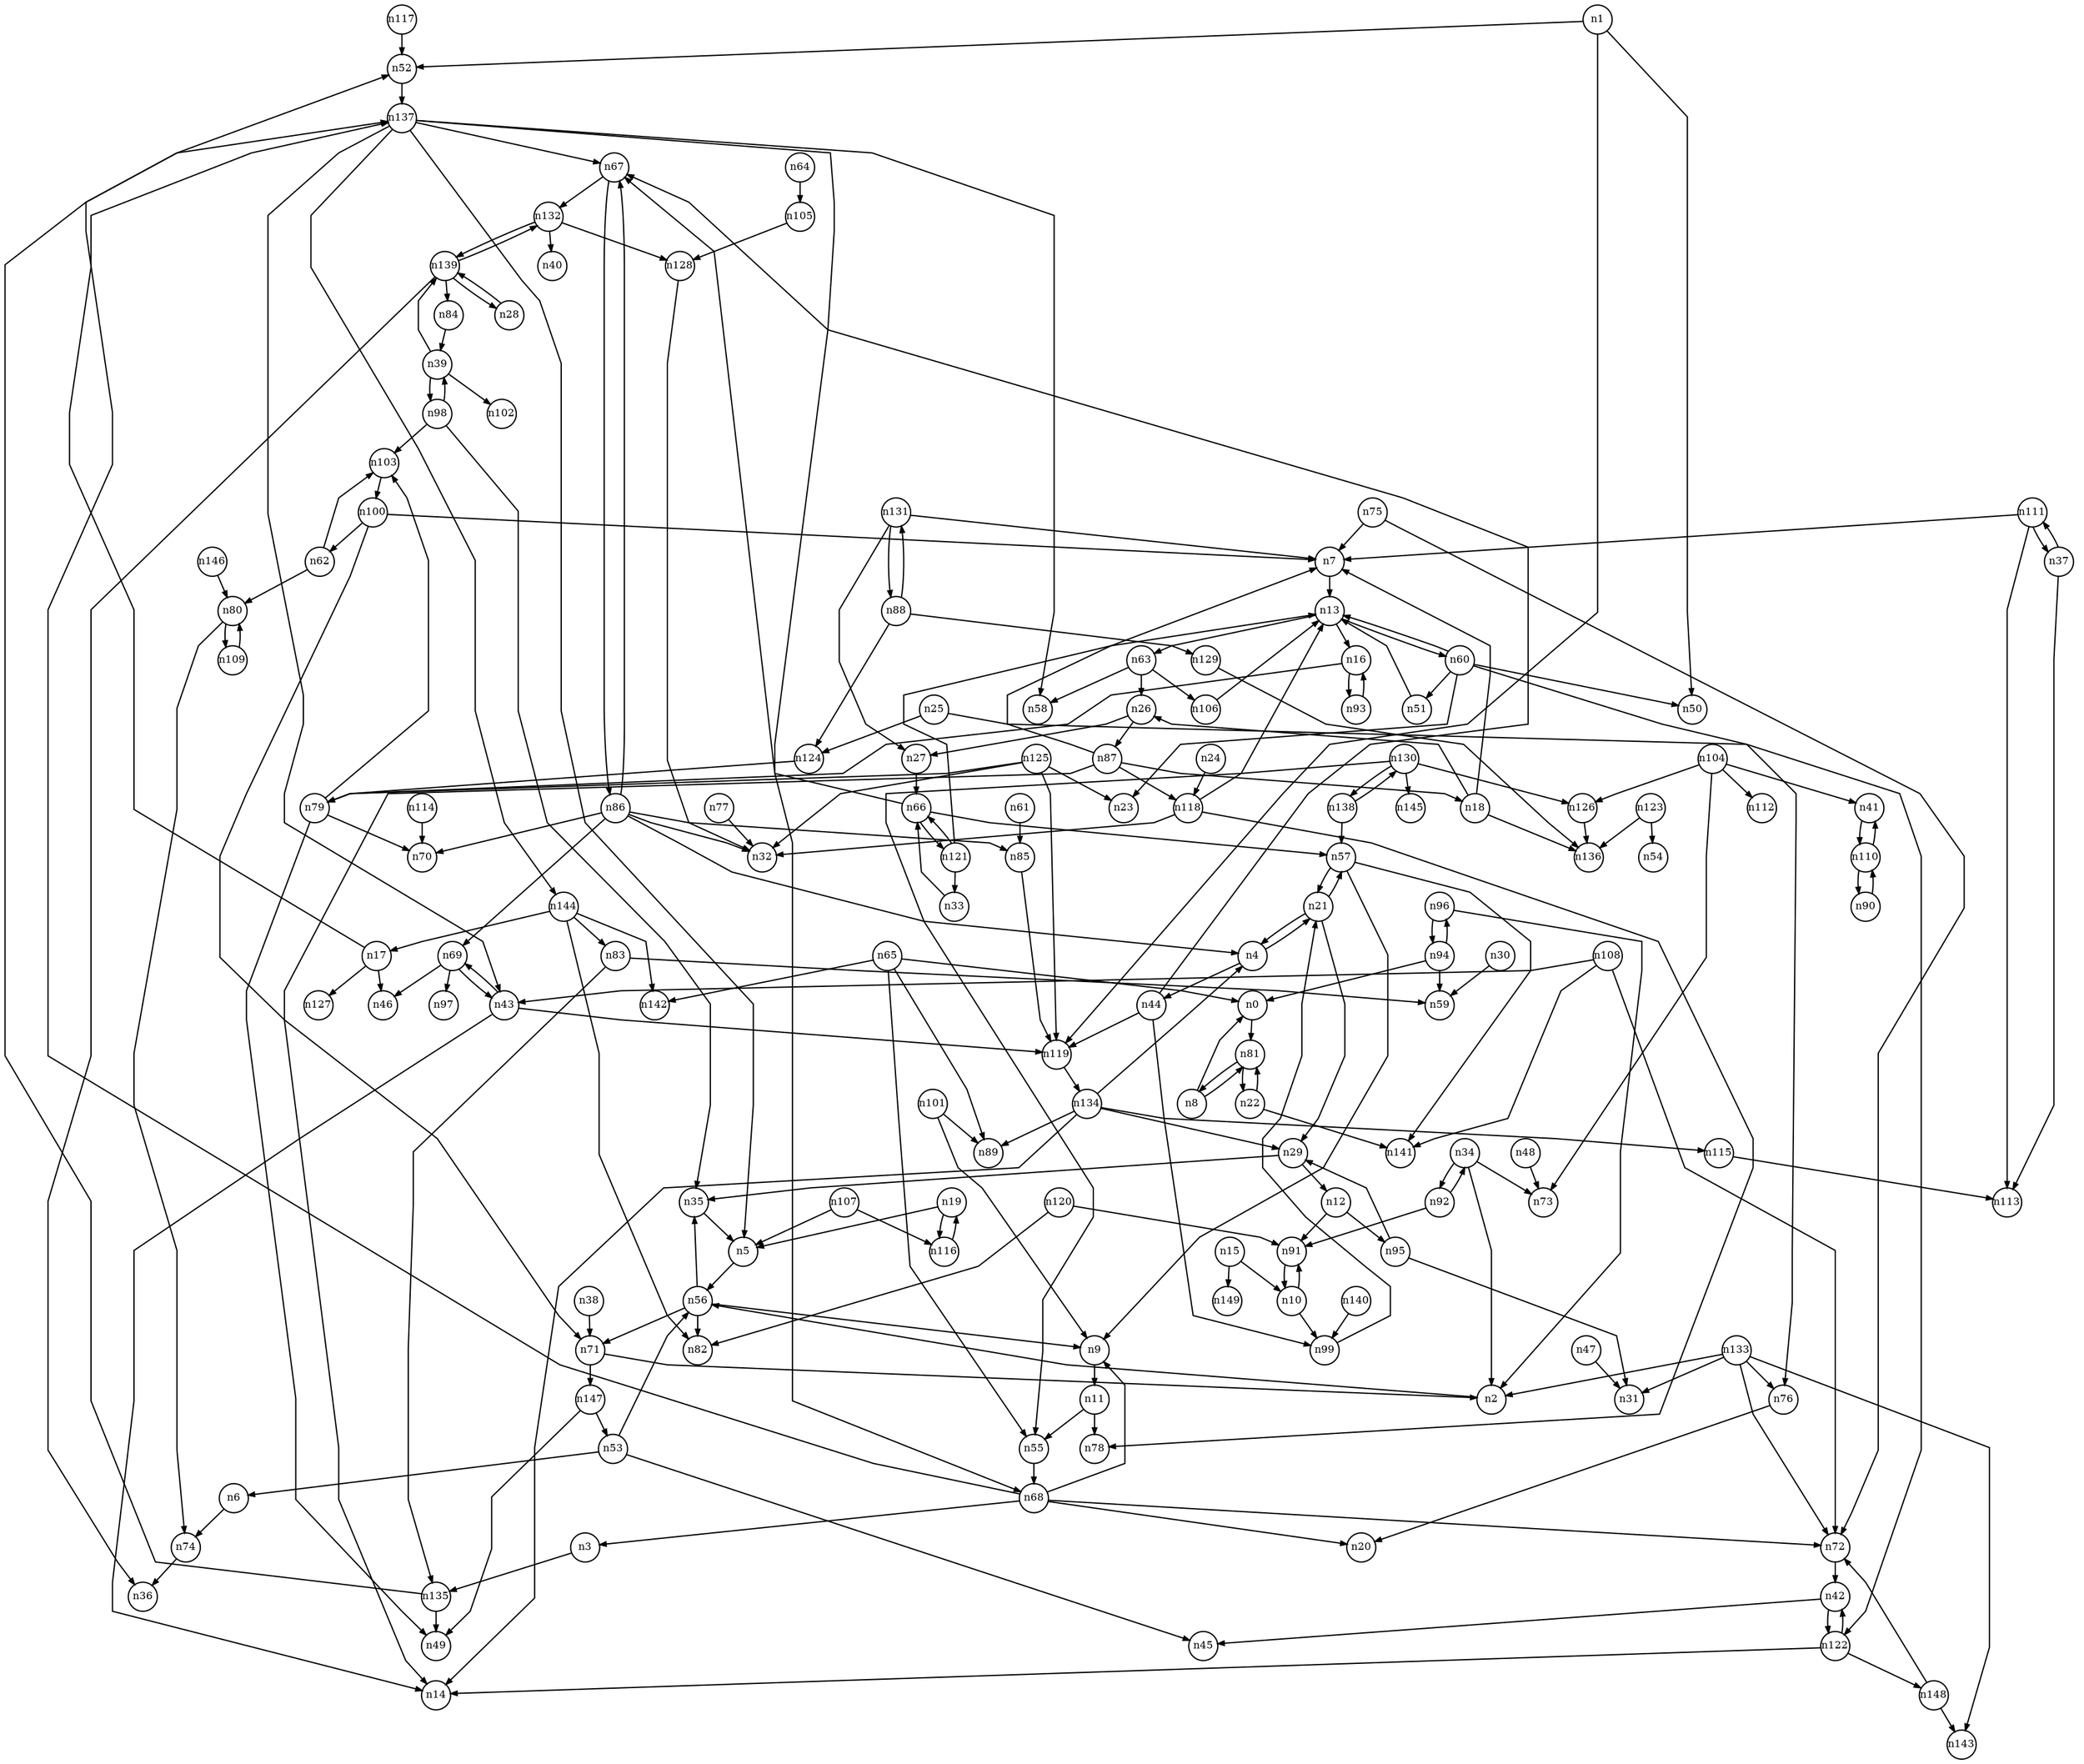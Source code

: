 digraph G{
splines=polyline;
ranksep=0.22;
nodesep=0.22;
nodesize=0.32;
fontsize=8
edge [arrowsize=0.5]
node [fontsize=8 shape=circle width=0.32 fixedsize=shape];

n1 -> n50
n1 -> n52
n1 -> n119
n52 -> n137
n119 -> n134
n44 -> n67
n44 -> n99
n44 -> n119
n4 -> n44
n4 -> n21
n74 -> n36
n6 -> n74
n0 -> n81
n8 -> n0
n8 -> n81
n91 -> n10
n10 -> n91
n10 -> n99
n99 -> n21
n55 -> n68
n11 -> n55
n11 -> n78
n12 -> n91
n12 -> n95
n16 -> n79
n16 -> n93
n13 -> n16
n13 -> n60
n13 -> n63
n60 -> n23
n60 -> n50
n60 -> n51
n60 -> n76
n60 -> n13
n63 -> n26
n63 -> n58
n63 -> n106
n15 -> n10
n15 -> n149
n79 -> n49
n79 -> n70
n79 -> n103
n93 -> n16
n17 -> n46
n17 -> n127
n17 -> n137
n7 -> n13
n18 -> n7
n18 -> n136
n18 -> n26
n5 -> n56
n19 -> n5
n19 -> n116
n116 -> n19
n21 -> n4
n21 -> n29
n21 -> n57
n29 -> n12
n29 -> n35
n57 -> n9
n57 -> n141
n57 -> n21
n22 -> n141
n22 -> n81
n118 -> n32
n118 -> n78
n118 -> n13
n24 -> n118
n122 -> n14
n122 -> n148
n122 -> n42
n25 -> n122
n25 -> n124
n124 -> n79
n27 -> n66
n26 -> n27
n26 -> n87
n87 -> n7
n87 -> n14
n87 -> n18
n87 -> n118
n35 -> n5
n30 -> n59
n2 -> n56
n34 -> n2
n34 -> n73
n34 -> n92
n92 -> n91
n92 -> n34
n37 -> n113
n37 -> n111
n71 -> n2
n71 -> n147
n38 -> n71
n98 -> n35
n98 -> n103
n98 -> n39
n39 -> n98
n39 -> n102
n39 -> n139
n139 -> n28
n139 -> n36
n139 -> n132
n139 -> n84
n42 -> n45
n42 -> n122
n43 -> n14
n43 -> n119
n43 -> n69
n67 -> n132
n67 -> n86
n47 -> n31
n48 -> n73
n53 -> n6
n53 -> n45
n53 -> n56
n56 -> n9
n56 -> n35
n56 -> n71
n56 -> n82
n68 -> n3
n68 -> n9
n68 -> n20
n68 -> n52
n68 -> n72
n9 -> n11
n51 -> n13
n76 -> n20
n85 -> n119
n61 -> n85
n80 -> n74
n80 -> n109
n62 -> n80
n62 -> n103
n103 -> n100
n106 -> n13
n105 -> n128
n64 -> n105
n65 -> n0
n65 -> n55
n65 -> n89
n65 -> n142
n66 -> n57
n66 -> n67
n66 -> n121
n121 -> n13
n121 -> n33
n121 -> n66
n132 -> n40
n132 -> n128
n132 -> n139
n3 -> n135
n72 -> n42
n69 -> n43
n69 -> n46
n69 -> n97
n147 -> n49
n147 -> n53
n75 -> n7
n75 -> n72
n77 -> n32
n81 -> n8
n81 -> n22
n83 -> n59
n83 -> n135
n84 -> n39
n86 -> n4
n86 -> n32
n86 -> n67
n86 -> n69
n86 -> n70
n86 -> n85
n88 -> n124
n88 -> n129
n88 -> n131
n129 -> n136
n131 -> n7
n131 -> n27
n131 -> n88
n94 -> n0
n94 -> n59
n94 -> n96
n95 -> n29
n95 -> n31
n96 -> n2
n96 -> n94
n100 -> n7
n100 -> n62
n100 -> n71
n101 -> n9
n101 -> n89
n41 -> n110
n104 -> n41
n104 -> n73
n104 -> n112
n104 -> n126
n126 -> n136
n128 -> n32
n107 -> n5
n107 -> n116
n108 -> n43
n108 -> n72
n108 -> n141
n109 -> n80
n110 -> n41
n110 -> n90
n90 -> n110
n111 -> n7
n111 -> n37
n111 -> n113
n114 -> n70
n115 -> n113
n117 -> n52
n120 -> n82
n120 -> n91
n33 -> n66
n148 -> n72
n148 -> n143
n123 -> n54
n123 -> n136
n125 -> n23
n125 -> n32
n125 -> n79
n125 -> n119
n130 -> n55
n130 -> n126
n130 -> n138
n130 -> n145
n138 -> n57
n138 -> n130
n133 -> n2
n133 -> n31
n133 -> n72
n133 -> n76
n133 -> n143
n134 -> n4
n134 -> n14
n134 -> n29
n134 -> n89
n134 -> n115
n135 -> n49
n135 -> n137
n137 -> n5
n137 -> n43
n137 -> n58
n137 -> n67
n137 -> n68
n137 -> n144
n144 -> n17
n144 -> n82
n144 -> n83
n144 -> n142
n28 -> n139
n140 -> n99
n146 -> n80
}
